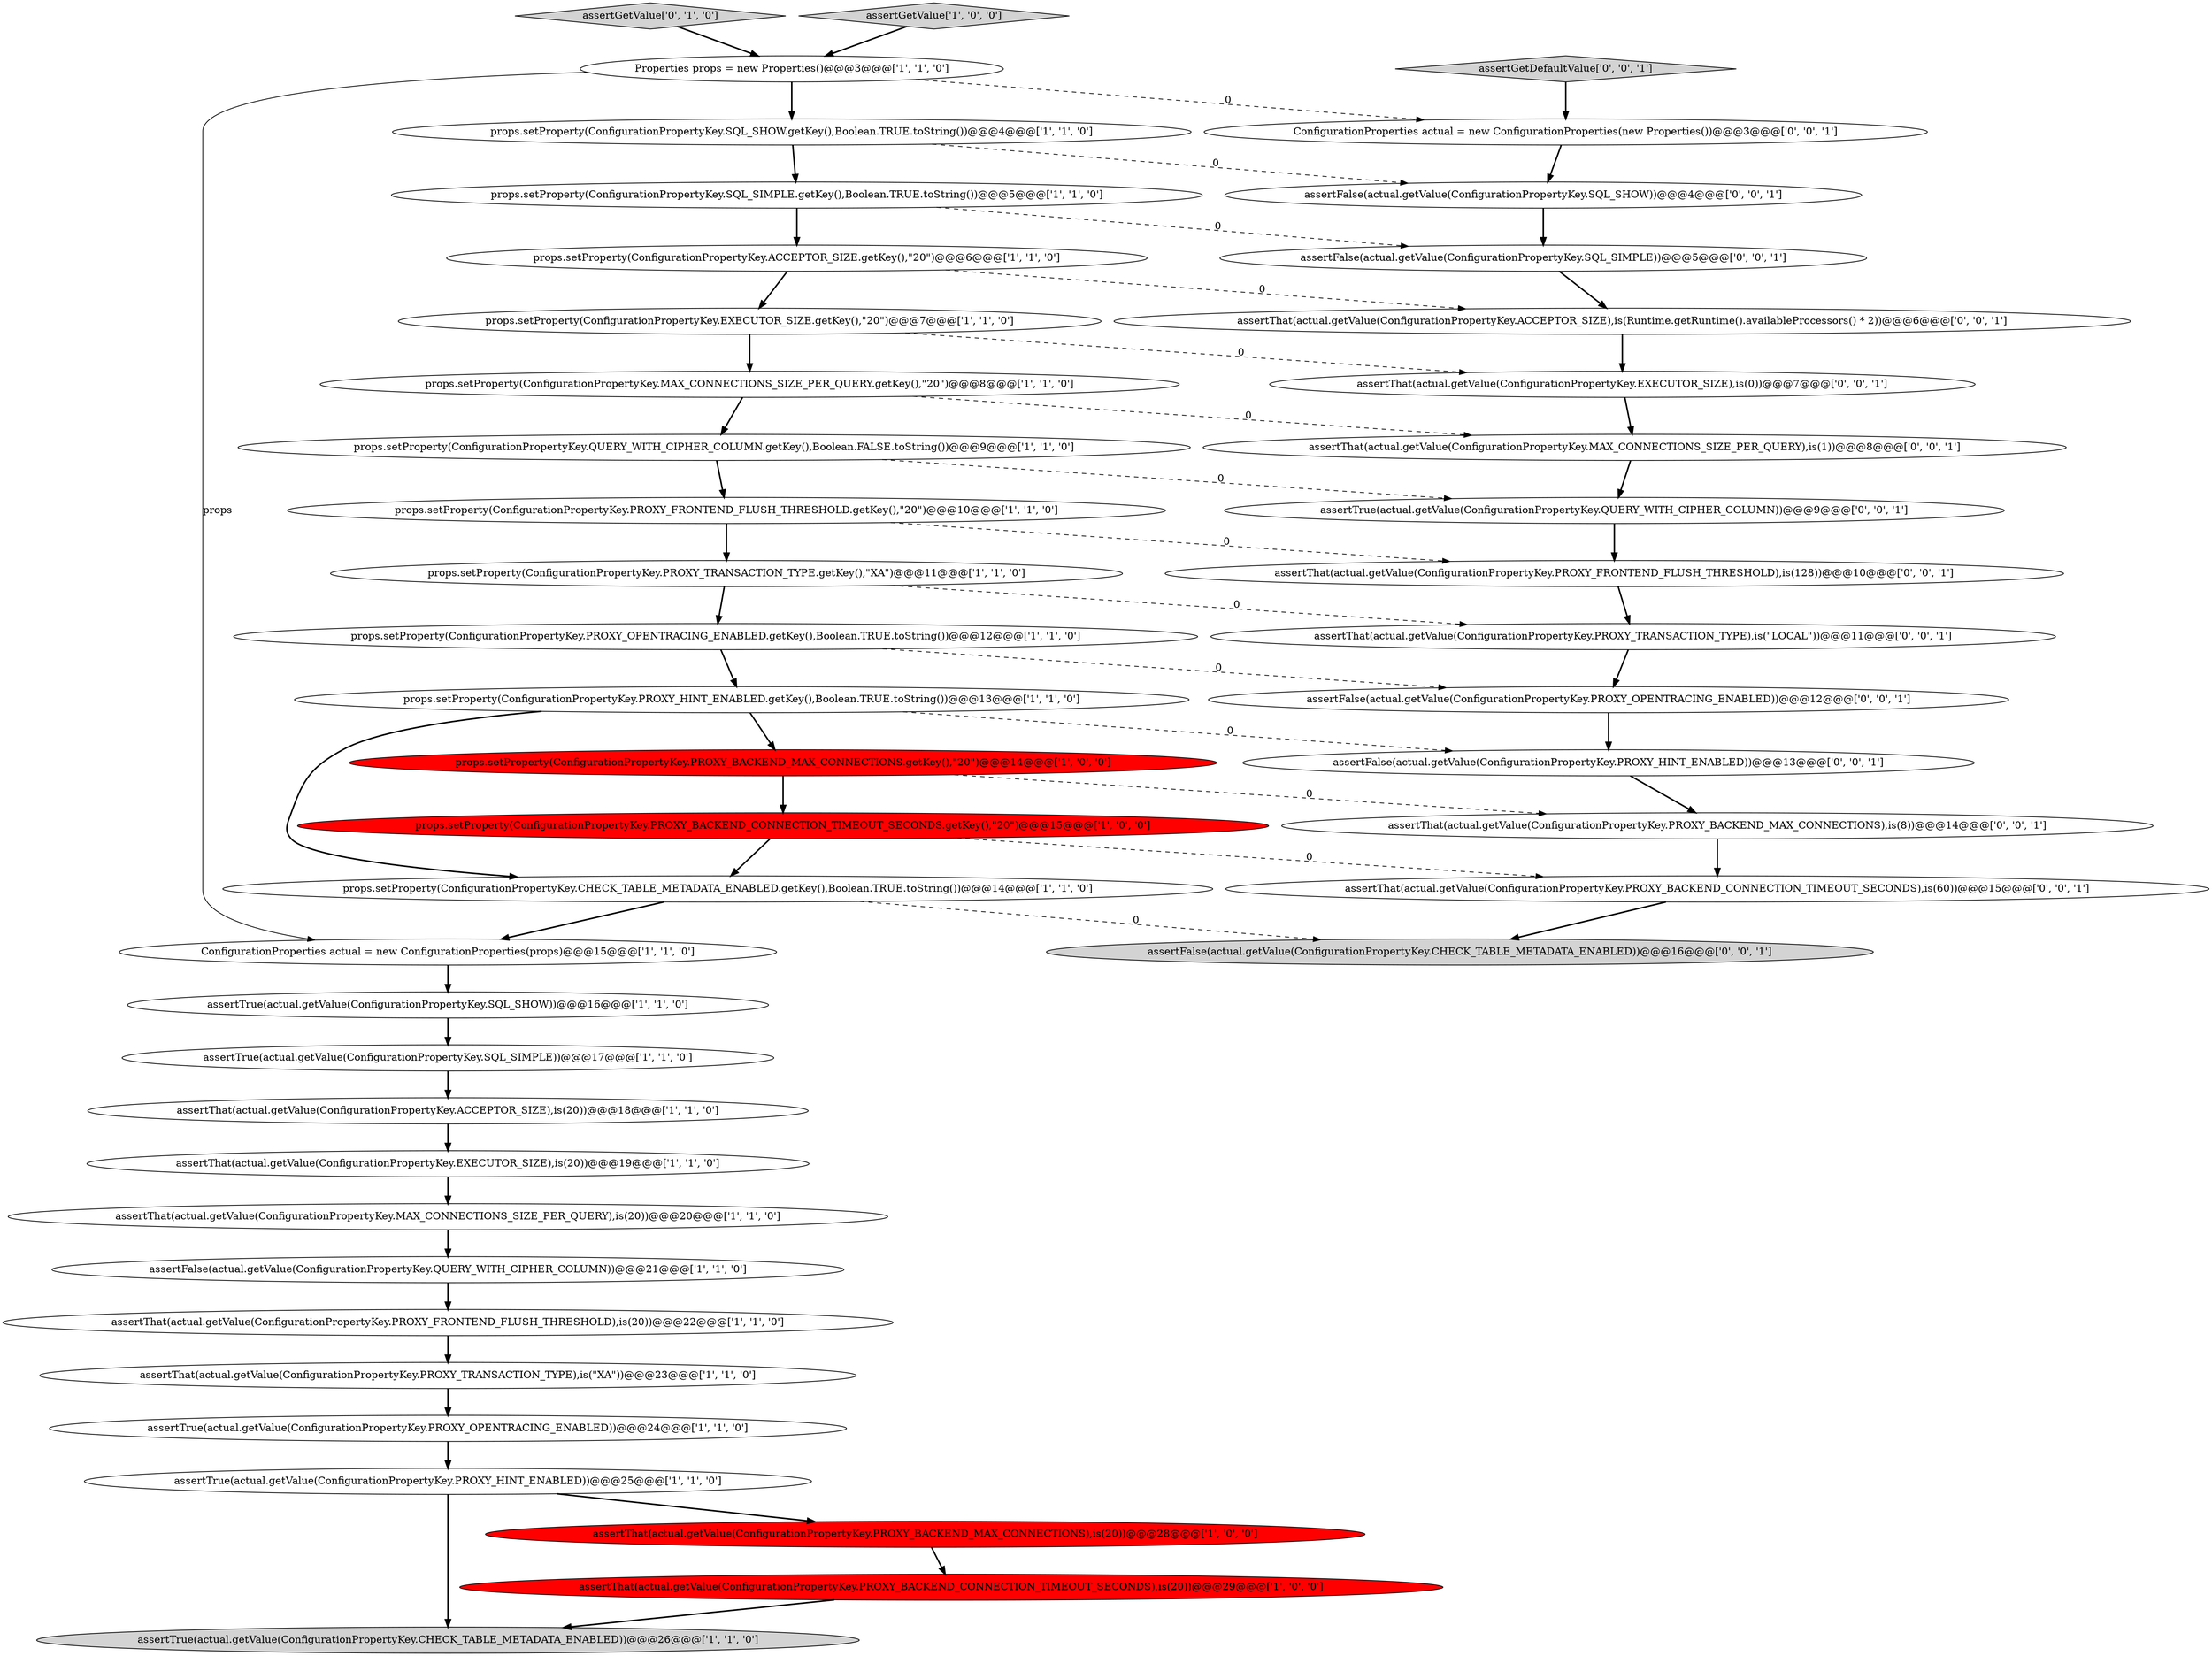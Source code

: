 digraph {
14 [style = filled, label = "props.setProperty(ConfigurationPropertyKey.MAX_CONNECTIONS_SIZE_PER_QUERY.getKey(),\"20\")@@@8@@@['1', '1', '0']", fillcolor = white, shape = ellipse image = "AAA0AAABBB1BBB"];
22 [style = filled, label = "assertTrue(actual.getValue(ConfigurationPropertyKey.PROXY_HINT_ENABLED))@@@25@@@['1', '1', '0']", fillcolor = white, shape = ellipse image = "AAA0AAABBB1BBB"];
23 [style = filled, label = "assertTrue(actual.getValue(ConfigurationPropertyKey.CHECK_TABLE_METADATA_ENABLED))@@@26@@@['1', '1', '0']", fillcolor = lightgray, shape = ellipse image = "AAA0AAABBB1BBB"];
41 [style = filled, label = "ConfigurationProperties actual = new ConfigurationProperties(new Properties())@@@3@@@['0', '0', '1']", fillcolor = white, shape = ellipse image = "AAA0AAABBB3BBB"];
32 [style = filled, label = "assertGetDefaultValue['0', '0', '1']", fillcolor = lightgray, shape = diamond image = "AAA0AAABBB3BBB"];
35 [style = filled, label = "assertThat(actual.getValue(ConfigurationPropertyKey.PROXY_BACKEND_CONNECTION_TIMEOUT_SECONDS),is(60))@@@15@@@['0', '0', '1']", fillcolor = white, shape = ellipse image = "AAA0AAABBB3BBB"];
27 [style = filled, label = "Properties props = new Properties()@@@3@@@['1', '1', '0']", fillcolor = white, shape = ellipse image = "AAA0AAABBB1BBB"];
33 [style = filled, label = "assertFalse(actual.getValue(ConfigurationPropertyKey.PROXY_OPENTRACING_ENABLED))@@@12@@@['0', '0', '1']", fillcolor = white, shape = ellipse image = "AAA0AAABBB3BBB"];
11 [style = filled, label = "props.setProperty(ConfigurationPropertyKey.PROXY_OPENTRACING_ENABLED.getKey(),Boolean.TRUE.toString())@@@12@@@['1', '1', '0']", fillcolor = white, shape = ellipse image = "AAA0AAABBB1BBB"];
30 [style = filled, label = "assertFalse(actual.getValue(ConfigurationPropertyKey.CHECK_TABLE_METADATA_ENABLED))@@@16@@@['0', '0', '1']", fillcolor = lightgray, shape = ellipse image = "AAA0AAABBB3BBB"];
39 [style = filled, label = "assertFalse(actual.getValue(ConfigurationPropertyKey.SQL_SHOW))@@@4@@@['0', '0', '1']", fillcolor = white, shape = ellipse image = "AAA0AAABBB3BBB"];
12 [style = filled, label = "assertThat(actual.getValue(ConfigurationPropertyKey.PROXY_BACKEND_MAX_CONNECTIONS),is(20))@@@28@@@['1', '0', '0']", fillcolor = red, shape = ellipse image = "AAA1AAABBB1BBB"];
37 [style = filled, label = "assertThat(actual.getValue(ConfigurationPropertyKey.MAX_CONNECTIONS_SIZE_PER_QUERY),is(1))@@@8@@@['0', '0', '1']", fillcolor = white, shape = ellipse image = "AAA0AAABBB3BBB"];
44 [style = filled, label = "assertThat(actual.getValue(ConfigurationPropertyKey.EXECUTOR_SIZE),is(0))@@@7@@@['0', '0', '1']", fillcolor = white, shape = ellipse image = "AAA0AAABBB3BBB"];
24 [style = filled, label = "props.setProperty(ConfigurationPropertyKey.PROXY_TRANSACTION_TYPE.getKey(),\"XA\")@@@11@@@['1', '1', '0']", fillcolor = white, shape = ellipse image = "AAA0AAABBB1BBB"];
2 [style = filled, label = "assertTrue(actual.getValue(ConfigurationPropertyKey.SQL_SIMPLE))@@@17@@@['1', '1', '0']", fillcolor = white, shape = ellipse image = "AAA0AAABBB1BBB"];
21 [style = filled, label = "assertThat(actual.getValue(ConfigurationPropertyKey.PROXY_FRONTEND_FLUSH_THRESHOLD),is(20))@@@22@@@['1', '1', '0']", fillcolor = white, shape = ellipse image = "AAA0AAABBB1BBB"];
29 [style = filled, label = "assertGetValue['0', '1', '0']", fillcolor = lightgray, shape = diamond image = "AAA0AAABBB2BBB"];
8 [style = filled, label = "assertThat(actual.getValue(ConfigurationPropertyKey.ACCEPTOR_SIZE),is(20))@@@18@@@['1', '1', '0']", fillcolor = white, shape = ellipse image = "AAA0AAABBB1BBB"];
34 [style = filled, label = "assertFalse(actual.getValue(ConfigurationPropertyKey.SQL_SIMPLE))@@@5@@@['0', '0', '1']", fillcolor = white, shape = ellipse image = "AAA0AAABBB3BBB"];
10 [style = filled, label = "props.setProperty(ConfigurationPropertyKey.PROXY_BACKEND_CONNECTION_TIMEOUT_SECONDS.getKey(),\"20\")@@@15@@@['1', '0', '0']", fillcolor = red, shape = ellipse image = "AAA1AAABBB1BBB"];
16 [style = filled, label = "assertThat(actual.getValue(ConfigurationPropertyKey.EXECUTOR_SIZE),is(20))@@@19@@@['1', '1', '0']", fillcolor = white, shape = ellipse image = "AAA0AAABBB1BBB"];
4 [style = filled, label = "assertGetValue['1', '0', '0']", fillcolor = lightgray, shape = diamond image = "AAA0AAABBB1BBB"];
6 [style = filled, label = "props.setProperty(ConfigurationPropertyKey.PROXY_HINT_ENABLED.getKey(),Boolean.TRUE.toString())@@@13@@@['1', '1', '0']", fillcolor = white, shape = ellipse image = "AAA0AAABBB1BBB"];
7 [style = filled, label = "props.setProperty(ConfigurationPropertyKey.CHECK_TABLE_METADATA_ENABLED.getKey(),Boolean.TRUE.toString())@@@14@@@['1', '1', '0']", fillcolor = white, shape = ellipse image = "AAA0AAABBB1BBB"];
9 [style = filled, label = "props.setProperty(ConfigurationPropertyKey.PROXY_FRONTEND_FLUSH_THRESHOLD.getKey(),\"20\")@@@10@@@['1', '1', '0']", fillcolor = white, shape = ellipse image = "AAA0AAABBB1BBB"];
17 [style = filled, label = "props.setProperty(ConfigurationPropertyKey.QUERY_WITH_CIPHER_COLUMN.getKey(),Boolean.FALSE.toString())@@@9@@@['1', '1', '0']", fillcolor = white, shape = ellipse image = "AAA0AAABBB1BBB"];
38 [style = filled, label = "assertTrue(actual.getValue(ConfigurationPropertyKey.QUERY_WITH_CIPHER_COLUMN))@@@9@@@['0', '0', '1']", fillcolor = white, shape = ellipse image = "AAA0AAABBB3BBB"];
31 [style = filled, label = "assertThat(actual.getValue(ConfigurationPropertyKey.PROXY_FRONTEND_FLUSH_THRESHOLD),is(128))@@@10@@@['0', '0', '1']", fillcolor = white, shape = ellipse image = "AAA0AAABBB3BBB"];
0 [style = filled, label = "assertFalse(actual.getValue(ConfigurationPropertyKey.QUERY_WITH_CIPHER_COLUMN))@@@21@@@['1', '1', '0']", fillcolor = white, shape = ellipse image = "AAA0AAABBB1BBB"];
43 [style = filled, label = "assertThat(actual.getValue(ConfigurationPropertyKey.ACCEPTOR_SIZE),is(Runtime.getRuntime().availableProcessors() * 2))@@@6@@@['0', '0', '1']", fillcolor = white, shape = ellipse image = "AAA0AAABBB3BBB"];
3 [style = filled, label = "props.setProperty(ConfigurationPropertyKey.SQL_SHOW.getKey(),Boolean.TRUE.toString())@@@4@@@['1', '1', '0']", fillcolor = white, shape = ellipse image = "AAA0AAABBB1BBB"];
5 [style = filled, label = "props.setProperty(ConfigurationPropertyKey.EXECUTOR_SIZE.getKey(),\"20\")@@@7@@@['1', '1', '0']", fillcolor = white, shape = ellipse image = "AAA0AAABBB1BBB"];
36 [style = filled, label = "assertThat(actual.getValue(ConfigurationPropertyKey.PROXY_BACKEND_MAX_CONNECTIONS),is(8))@@@14@@@['0', '0', '1']", fillcolor = white, shape = ellipse image = "AAA0AAABBB3BBB"];
18 [style = filled, label = "ConfigurationProperties actual = new ConfigurationProperties(props)@@@15@@@['1', '1', '0']", fillcolor = white, shape = ellipse image = "AAA0AAABBB1BBB"];
1 [style = filled, label = "assertTrue(actual.getValue(ConfigurationPropertyKey.SQL_SHOW))@@@16@@@['1', '1', '0']", fillcolor = white, shape = ellipse image = "AAA0AAABBB1BBB"];
20 [style = filled, label = "props.setProperty(ConfigurationPropertyKey.SQL_SIMPLE.getKey(),Boolean.TRUE.toString())@@@5@@@['1', '1', '0']", fillcolor = white, shape = ellipse image = "AAA0AAABBB1BBB"];
28 [style = filled, label = "assertThat(actual.getValue(ConfigurationPropertyKey.PROXY_TRANSACTION_TYPE),is(\"XA\"))@@@23@@@['1', '1', '0']", fillcolor = white, shape = ellipse image = "AAA0AAABBB1BBB"];
15 [style = filled, label = "assertThat(actual.getValue(ConfigurationPropertyKey.PROXY_BACKEND_CONNECTION_TIMEOUT_SECONDS),is(20))@@@29@@@['1', '0', '0']", fillcolor = red, shape = ellipse image = "AAA1AAABBB1BBB"];
25 [style = filled, label = "props.setProperty(ConfigurationPropertyKey.PROXY_BACKEND_MAX_CONNECTIONS.getKey(),\"20\")@@@14@@@['1', '0', '0']", fillcolor = red, shape = ellipse image = "AAA1AAABBB1BBB"];
42 [style = filled, label = "assertThat(actual.getValue(ConfigurationPropertyKey.PROXY_TRANSACTION_TYPE),is(\"LOCAL\"))@@@11@@@['0', '0', '1']", fillcolor = white, shape = ellipse image = "AAA0AAABBB3BBB"];
13 [style = filled, label = "assertTrue(actual.getValue(ConfigurationPropertyKey.PROXY_OPENTRACING_ENABLED))@@@24@@@['1', '1', '0']", fillcolor = white, shape = ellipse image = "AAA0AAABBB1BBB"];
19 [style = filled, label = "assertThat(actual.getValue(ConfigurationPropertyKey.MAX_CONNECTIONS_SIZE_PER_QUERY),is(20))@@@20@@@['1', '1', '0']", fillcolor = white, shape = ellipse image = "AAA0AAABBB1BBB"];
26 [style = filled, label = "props.setProperty(ConfigurationPropertyKey.ACCEPTOR_SIZE.getKey(),\"20\")@@@6@@@['1', '1', '0']", fillcolor = white, shape = ellipse image = "AAA0AAABBB1BBB"];
40 [style = filled, label = "assertFalse(actual.getValue(ConfigurationPropertyKey.PROXY_HINT_ENABLED))@@@13@@@['0', '0', '1']", fillcolor = white, shape = ellipse image = "AAA0AAABBB3BBB"];
8->16 [style = bold, label=""];
15->23 [style = bold, label=""];
5->44 [style = dashed, label="0"];
14->37 [style = dashed, label="0"];
27->41 [style = dashed, label="0"];
20->26 [style = bold, label=""];
26->5 [style = bold, label=""];
11->33 [style = dashed, label="0"];
39->34 [style = bold, label=""];
3->39 [style = dashed, label="0"];
17->9 [style = bold, label=""];
11->6 [style = bold, label=""];
27->3 [style = bold, label=""];
12->15 [style = bold, label=""];
42->33 [style = bold, label=""];
14->17 [style = bold, label=""];
28->13 [style = bold, label=""];
0->21 [style = bold, label=""];
6->40 [style = dashed, label="0"];
38->31 [style = bold, label=""];
5->14 [style = bold, label=""];
16->19 [style = bold, label=""];
17->38 [style = dashed, label="0"];
10->7 [style = bold, label=""];
22->23 [style = bold, label=""];
26->43 [style = dashed, label="0"];
19->0 [style = bold, label=""];
21->28 [style = bold, label=""];
24->42 [style = dashed, label="0"];
29->27 [style = bold, label=""];
31->42 [style = bold, label=""];
3->20 [style = bold, label=""];
33->40 [style = bold, label=""];
9->31 [style = dashed, label="0"];
18->1 [style = bold, label=""];
25->36 [style = dashed, label="0"];
40->36 [style = bold, label=""];
20->34 [style = dashed, label="0"];
24->11 [style = bold, label=""];
22->12 [style = bold, label=""];
37->38 [style = bold, label=""];
27->18 [style = solid, label="props"];
7->30 [style = dashed, label="0"];
4->27 [style = bold, label=""];
7->18 [style = bold, label=""];
25->10 [style = bold, label=""];
32->41 [style = bold, label=""];
1->2 [style = bold, label=""];
44->37 [style = bold, label=""];
13->22 [style = bold, label=""];
41->39 [style = bold, label=""];
6->7 [style = bold, label=""];
36->35 [style = bold, label=""];
34->43 [style = bold, label=""];
43->44 [style = bold, label=""];
35->30 [style = bold, label=""];
10->35 [style = dashed, label="0"];
9->24 [style = bold, label=""];
2->8 [style = bold, label=""];
6->25 [style = bold, label=""];
}
